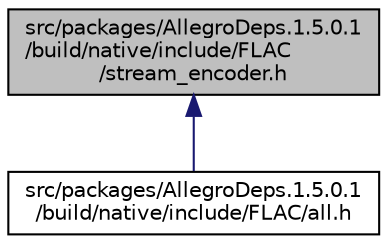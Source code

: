 digraph "src/packages/AllegroDeps.1.5.0.1/build/native/include/FLAC/stream_encoder.h"
{
  edge [fontname="Helvetica",fontsize="10",labelfontname="Helvetica",labelfontsize="10"];
  node [fontname="Helvetica",fontsize="10",shape=record];
  Node7 [label="src/packages/AllegroDeps.1.5.0.1\l/build/native/include/FLAC\l/stream_encoder.h",height=0.2,width=0.4,color="black", fillcolor="grey75", style="filled", fontcolor="black"];
  Node7 -> Node8 [dir="back",color="midnightblue",fontsize="10",style="solid",fontname="Helvetica"];
  Node8 [label="src/packages/AllegroDeps.1.5.0.1\l/build/native/include/FLAC/all.h",height=0.2,width=0.4,color="black", fillcolor="white", style="filled",URL="$all_8h.html"];
}

